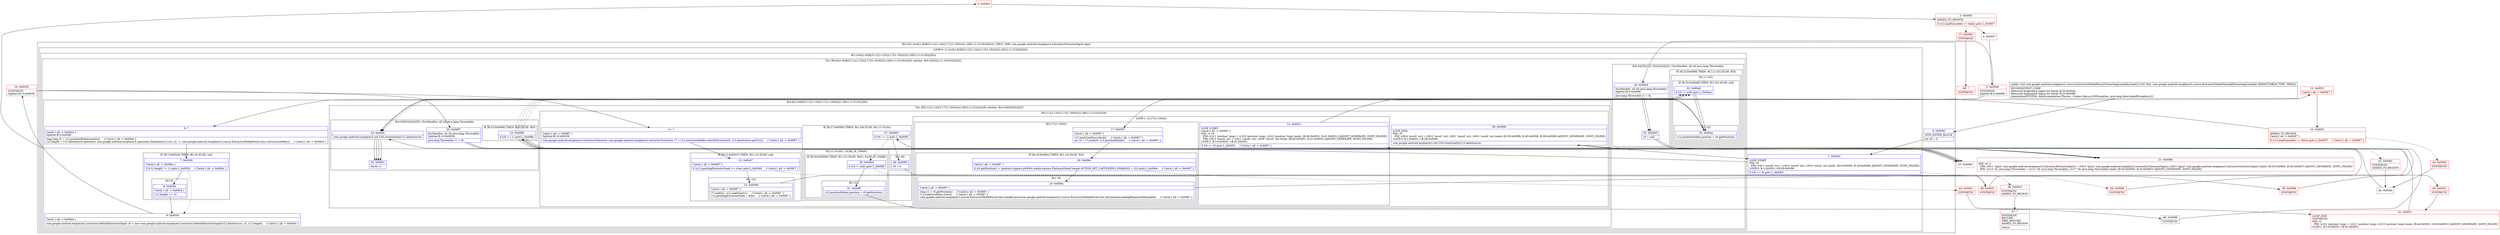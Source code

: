 digraph "CFG forcom.google.android.exoplayer2.source.ExtractorMediaPeriod.ExtractingLoadable.load()V" {
subgraph cluster_Region_1390636328 {
label = "R(2:0|(1:(4:6|(1:8)|9|(5:11|(1:13)|(2:17|(1:19)(0))|(1:28)(1:(1:31)(0))|29)))) | DECL_VAR: com.google.android.exoplayer2.extractor.ExtractorInput input\l";
node [shape=record,color=blue];
Node_0 [shape=record,label="{0\:\ 0x0000|MTH_ENTER_BLOCK\l|int r9 = 0\l}"];
subgraph cluster_LoopRegion_1469939940 {
label = "LOOP:0: (1:(4:6|(1:8)|9|(5:11|(1:13)|(2:17|(1:19)(0))|(1:28)(1:(1:31)(0))|29)))";
node [shape=record,color=blue];
Node_1 [shape=record,label="{1\:\ 0x0001|LOOP_START\lPHI: r9 \l  PHI: (r9v1 'result' int) = (r9v0 'result' int), (r9v4 'result' int) binds: [B:0:0x0000, B:29:0x0096] A[DONT_GENERATE, DONT_INLINE]\lLOOP:0: B:1:0x0001\-\>B:29:0x0096\l|if (r9 == 0) goto L_0x0003\l}"];
subgraph cluster_Region_1078648834 {
label = "R(1:(4:6|(1:8)|9|(5:11|(1:13)|(2:17|(1:19)(0))|(1:28)(1:(1:31)(0))|29)))";
node [shape=record,color=blue];
subgraph cluster_TryCatchRegion_1381757925 {
label = "Try: R(4:6|(1:8)|9|(5:11|(1:13)|(2:17|(1:19)(0))|(1:28)(1:(1:31)(0))|29)) catches: R(5:34|35|(1:(1:33))(0)|24|25)";
node [shape=record,color=blue];
subgraph cluster_Region_1317143553 {
label = "R(4:6|(1:8)|9|(5:11|(1:13)|(2:17|(1:19)(0))|(1:28)(1:(1:31)(0))|29))";
node [shape=record,color=blue];
Node_6 [shape=record,label="{6\:\ ?|Catch:\{ all \-\> 0x00b4 \}\lSplitter:B:5:0x0008\l|long long r2 = r12.positionHolder.position     \/\/ Catch:\{ all \-\> 0x00b4 \}\lr12.length = r12.dataSource.open(new com.google.android.exoplayer2.upstream.DataSpec(r12.uri, r2, \-1, com.google.android.exoplayer2.source.ExtractorMediaPeriod.this.customCacheKey))     \/\/ Catch:\{ all \-\> 0x00b4 \}\l}"];
subgraph cluster_IfRegion_541868934 {
label = "IF [B:7:0x0029] THEN: R(1:8) ELSE: null";
node [shape=record,color=blue];
Node_7 [shape=record,label="{7\:\ 0x0029|Catch:\{ all \-\> 0x00b4 \}\l|if (r12.length != \-1) goto L_0x002b     \/\/ Catch:\{ all \-\> 0x00b4 \}\l}"];
subgraph cluster_Region_2080901118 {
label = "R(1:8)";
node [shape=record,color=blue];
Node_8 [shape=record,label="{8\:\ 0x002b|Catch:\{ all \-\> 0x00b4 \}\l|r12.length += r2\l}"];
}
}
Node_9 [shape=record,label="{9\:\ 0x0030|Catch:\{ all \-\> 0x00b4 \}\l|com.google.android.exoplayer2.extractor.DefaultExtractorInput r0 = new com.google.android.exoplayer2.extractor.DefaultExtractorInput(r12.dataSource, r2, r12.length)     \/\/ Catch:\{ all \-\> 0x00b4 \}\l}"];
subgraph cluster_TryCatchRegion_1440708790 {
label = "Try: R(5:11|(1:13)|(2:17|(1:19)(0))|(1:28)(1:(1:31)(0))|29) catches: R(4:20|(0)(0)|24|25)";
node [shape=record,color=blue];
subgraph cluster_Region_31855938 {
label = "R(5:11|(1:13)|(2:17|(1:19)(0))|(1:28)(1:(1:31)(0))|29)";
node [shape=record,color=blue];
Node_11 [shape=record,label="{11\:\ ?|Catch:\{ all \-\> 0x0087 \}\lSplitter:B:10:0x0039\l|com.google.android.exoplayer2.extractor.Extractor com.google.android.exoplayer2.extractor.Extractor r7 = r12.extractorHolder.selectExtractor(r0, r12.dataSource.getUri())     \/\/ Catch:\{ all \-\> 0x0087 \}\l}"];
subgraph cluster_IfRegion_1115867391 {
label = "IF [B:12:0x0047] THEN: R(1:13) ELSE: null";
node [shape=record,color=blue];
Node_12 [shape=record,label="{12\:\ 0x0047|Catch:\{ all \-\> 0x0087 \}\l|if (r12.pendingExtractorSeek == true) goto L_0x0049     \/\/ Catch:\{ all \-\> 0x0087 \}\l}"];
subgraph cluster_Region_1794672867 {
label = "R(1:13)";
node [shape=record,color=blue];
Node_13 [shape=record,label="{13\:\ 0x0049|Catch:\{ all \-\> 0x0087 \}\l|r7.seek(r2, r12.seekTimeUs)     \/\/ Catch:\{ all \-\> 0x0087 \}\lr12.pendingExtractorSeek = false     \/\/ Catch:\{ all \-\> 0x0087 \}\l}"];
}
}
subgraph cluster_LoopRegion_1261011045 {
label = "LOOP:1: (2:17|(1:19)(0))";
node [shape=record,color=blue];
Node_14 [shape=record,label="{14\:\ 0x0051|LOOP_START\lCatch:\{ all \-\> 0x0087 \}\lPHI: r2 r9 \l  PHI: (r2v1 'position' long) = (r2v0 'position' long), (r2v2 'position' long) binds: [B:46:0x0051, B:41:0x0051] A[DONT_GENERATE, DONT_INLINE]\l  PHI: (r9v3 'result' int) = (r9v1 'result' int), (r9v6 'result' int) binds: [B:46:0x0051, B:41:0x0051] A[DONT_GENERATE, DONT_INLINE]\lLOOP:1: B:14:0x0051\-\>B:41:0x0051\l|if (r9 == 0) goto L_0x0053     \/\/ Catch:\{ all \-\> 0x0087 \}\l}"];
subgraph cluster_Region_606629667 {
label = "R(2:17|(1:19)(0))";
node [shape=record,color=blue];
Node_17 [shape=record,label="{17\:\ 0x0057|Catch:\{ all \-\> 0x0087 \}\l|r12.loadCondition.block()     \/\/ Catch:\{ all \-\> 0x0087 \}\lint r9 = r7.read(r0, r12.positionHolder)     \/\/ Catch:\{ all \-\> 0x0087 \}\l}"];
subgraph cluster_IfRegion_872692657 {
label = "IF [B:18:0x006c] THEN: R(1:19) ELSE: R(0)";
node [shape=record,color=blue];
Node_18 [shape=record,label="{18\:\ 0x006c|Catch:\{ all \-\> 0x0087 \}\l|if (r0.getPosition() \> (android.support.p000v4.media.session.PlaybackStateCompat.ACTION_SET_CAPTIONING_ENABLED + r2)) goto L_0x006e     \/\/ Catch:\{ all \-\> 0x0087 \}\l}"];
subgraph cluster_Region_1227853596 {
label = "R(1:19)";
node [shape=record,color=blue];
Node_19 [shape=record,label="{19\:\ 0x006e|Catch:\{ all \-\> 0x0087 \}\l|long r2 = r0.getPosition()     \/\/ Catch:\{ all \-\> 0x0087 \}\lr12.loadCondition.close()     \/\/ Catch:\{ all \-\> 0x0087 \}\lcom.google.android.exoplayer2.source.ExtractorMediaPeriod.this.handler.post(com.google.android.exoplayer2.source.ExtractorMediaPeriod.this.onContinueLoadingRequestedRunnable)     \/\/ Catch:\{ all \-\> 0x0087 \}\l}"];
}
subgraph cluster_Region_1338761105 {
label = "R(0)";
node [shape=record,color=blue];
}
}
}
}
subgraph cluster_IfRegion_1879614276 {
label = "IF [B:27:0x0093] THEN: R(1:28) ELSE: R(1:(1:31)(0))";
node [shape=record,color=blue];
Node_27 [shape=record,label="{27\:\ 0x0093|if (r9 == 1) goto L_0x0095\l}"];
subgraph cluster_Region_675501573 {
label = "R(1:28)";
node [shape=record,color=blue];
Node_28 [shape=record,label="{28\:\ 0x0095|r9 = 0\l}"];
}
subgraph cluster_Region_232383901 {
label = "R(1:(1:31)(0)) | ELSE_IF_CHAIN\l";
node [shape=record,color=blue];
subgraph cluster_IfRegion_594355800 {
label = "IF [B:30:0x009d] THEN: R(1:31) ELSE: R(0) | ELSE_IF_CHAIN\l";
node [shape=record,color=blue];
Node_30 [shape=record,label="{30\:\ 0x009d|if (r0 != null) goto L_0x009f\l}"];
subgraph cluster_Region_2013059066 {
label = "R(1:31)";
node [shape=record,color=blue];
Node_31 [shape=record,label="{31\:\ 0x009f|r12.positionHolder.position = r0.getPosition()\l}"];
}
subgraph cluster_Region_1717221827 {
label = "R(0)";
node [shape=record,color=blue];
}
}
}
}
Node_29 [shape=record,label="{29\:\ 0x0096|LOOP_END\lPHI: r9 \l  PHI: (r9v4 'result' int) = (r9v3 'result' int), (r9v3 'result' int), (r9v5 'result' int) binds: [B:39:0x0096, B:40:0x0096, B:38:0x0096] A[DONT_GENERATE, DONT_INLINE]\lLOOP:0: B:1:0x0001\-\>B:29:0x0096\l|com.google.android.exoplayer2.util.Util.closeQuietly(r12.dataSource)\l}"];
}
subgraph cluster_Region_619535768 {
label = "R(4:20|(0)(0)|24|25) | ExcHandler: all (th java.lang.Throwable)\l";
node [shape=record,color=blue];
Node_20 [shape=record,label="{20\:\ 0x0087|ExcHandler: all (th java.lang.Throwable)\lSplitter:B:10:0x0039\l|java.lang.Throwable r1 = th\l}"];
subgraph cluster_IfRegion_509488402 {
label = "IF [B:22:0x0089] THEN: R(0) ELSE: R(0)";
node [shape=record,color=blue];
Node_22 [shape=record,label="{22\:\ 0x0089|if (r9 == 1) goto L_0x008b\l}"];
subgraph cluster_Region_1861808315 {
label = "R(0)";
node [shape=record,color=blue];
}
subgraph cluster_Region_2133502361 {
label = "R(0)";
node [shape=record,color=blue];
}
}
Node_24 [shape=record,label="{24\:\ 0x008c|com.google.android.exoplayer2.util.Util.closeQuietly(r12.dataSource)\l}"];
Node_25 [shape=record,label="{25\:\ 0x0091|throw r1\l}"];
}
}
}
subgraph cluster_Region_533800682 {
label = "R(5:34|35|(1:(1:33))(0)|24|25) | ExcHandler: all (th java.lang.Throwable)\l";
node [shape=record,color=blue];
Node_34 [shape=record,label="{34\:\ 0x00b4|ExcHandler: all (th java.lang.Throwable)\lSplitter:B:5:0x0008\l|java.lang.Throwable r1 = th\l}"];
Node_35 [shape=record,label="{35\:\ 0x00b5|r0 = null\l}"];
subgraph cluster_IfRegion_748659618 {
label = "IF [B:22:0x0089] THEN: R(1:(1:33)) ELSE: R(0)";
node [shape=record,color=blue];
Node_22 [shape=record,label="{22\:\ 0x0089|if (r9 == 1) goto L_0x008b\l}"];
subgraph cluster_Region_1284346654 {
label = "R(1:(1:33))";
node [shape=record,color=blue];
subgraph cluster_IfRegion_37881482 {
label = "IF [B:32:0x00a8] THEN: R(1:33) ELSE: null";
node [shape=record,color=blue];
Node_32 [shape=record,label="{32\:\ 0x00a8|if (r0 != null) goto L_0x00aa\l}"];
subgraph cluster_Region_722879313 {
label = "R(1:33)";
node [shape=record,color=blue];
Node_33 [shape=record,label="{33\:\ 0x00aa|r12.positionHolder.position = r0.getPosition()\l}"];
}
}
}
subgraph cluster_Region_22696395 {
label = "R(0)";
node [shape=record,color=blue];
}
}
Node_24 [shape=record,label="{24\:\ 0x008c|com.google.android.exoplayer2.util.Util.closeQuietly(r12.dataSource)\l}"];
Node_25 [shape=record,label="{25\:\ 0x0091|throw r1\l}"];
}
}
}
}
}
subgraph cluster_Region_619535768 {
label = "R(4:20|(0)(0)|24|25) | ExcHandler: all (th java.lang.Throwable)\l";
node [shape=record,color=blue];
Node_20 [shape=record,label="{20\:\ 0x0087|ExcHandler: all (th java.lang.Throwable)\lSplitter:B:10:0x0039\l|java.lang.Throwable r1 = th\l}"];
subgraph cluster_IfRegion_509488402 {
label = "IF [B:22:0x0089] THEN: R(0) ELSE: R(0)";
node [shape=record,color=blue];
Node_22 [shape=record,label="{22\:\ 0x0089|if (r9 == 1) goto L_0x008b\l}"];
subgraph cluster_Region_1861808315 {
label = "R(0)";
node [shape=record,color=blue];
}
subgraph cluster_Region_2133502361 {
label = "R(0)";
node [shape=record,color=blue];
}
}
Node_24 [shape=record,label="{24\:\ 0x008c|com.google.android.exoplayer2.util.Util.closeQuietly(r12.dataSource)\l}"];
Node_25 [shape=record,label="{25\:\ 0x0091|throw r1\l}"];
}
subgraph cluster_Region_533800682 {
label = "R(5:34|35|(1:(1:33))(0)|24|25) | ExcHandler: all (th java.lang.Throwable)\l";
node [shape=record,color=blue];
Node_34 [shape=record,label="{34\:\ 0x00b4|ExcHandler: all (th java.lang.Throwable)\lSplitter:B:5:0x0008\l|java.lang.Throwable r1 = th\l}"];
Node_35 [shape=record,label="{35\:\ 0x00b5|r0 = null\l}"];
subgraph cluster_IfRegion_748659618 {
label = "IF [B:22:0x0089] THEN: R(1:(1:33)) ELSE: R(0)";
node [shape=record,color=blue];
Node_22 [shape=record,label="{22\:\ 0x0089|if (r9 == 1) goto L_0x008b\l}"];
subgraph cluster_Region_1284346654 {
label = "R(1:(1:33))";
node [shape=record,color=blue];
subgraph cluster_IfRegion_37881482 {
label = "IF [B:32:0x00a8] THEN: R(1:33) ELSE: null";
node [shape=record,color=blue];
Node_32 [shape=record,label="{32\:\ 0x00a8|if (r0 != null) goto L_0x00aa\l}"];
subgraph cluster_Region_722879313 {
label = "R(1:33)";
node [shape=record,color=blue];
Node_33 [shape=record,label="{33\:\ 0x00aa|r12.positionHolder.position = r0.getPosition()\l}"];
}
}
}
subgraph cluster_Region_22696395 {
label = "R(0)";
node [shape=record,color=blue];
}
}
Node_24 [shape=record,label="{24\:\ 0x008c|com.google.android.exoplayer2.util.Util.closeQuietly(r12.dataSource)\l}"];
Node_25 [shape=record,label="{25\:\ 0x0091|throw r1\l}"];
}
Node_2 [shape=record,color=red,label="{2\:\ 0x0003}"];
Node_3 [shape=record,color=red,label="{3\:\ 0x0005|ADDED_TO_REGION\l|if (r12.loadCanceled == false) goto L_0x0007\l}"];
Node_4 [shape=record,color=red,label="{4\:\ 0x0007}"];
Node_5 [shape=record,color=red,label="{5\:\ 0x0008|SYNTHETIC\lSplitter:B:5:0x0008\l}"];
Node_10 [shape=record,color=red,label="{10\:\ 0x0039|SYNTHETIC\lSplitter:B:10:0x0039\l}"];
Node_15 [shape=record,color=red,label="{15\:\ 0x0053|Catch:\{ all \-\> 0x0087 \}\l}"];
Node_16 [shape=record,color=red,label="{16\:\ 0x0055|ADDED_TO_REGION\lCatch:\{ all \-\> 0x0087 \}\l|if (r12.loadCanceled == false) goto L_0x0057     \/\/ Catch:\{ all \-\> 0x0087 \}\l}"];
Node_21 [shape=record,color=red,label="{21\:\ 0x0088|PHI: r0 r1 \l  PHI: (r0v1 'input' com.google.android.exoplayer2.extractor.ExtractorInput) = (r0v0 'input' com.google.android.exoplayer2.extractor.ExtractorInput), (r0v3 'input' com.google.android.exoplayer2.extractor.ExtractorInput) binds: [B:35:0x00b5, B:20:0x0087] A[DONT_GENERATE, DONT_INLINE]\l  PHI: (r1v2 'th' java.lang.Throwable) = (r1v1 'th' java.lang.Throwable), (r1v7 'th' java.lang.Throwable) binds: [B:35:0x00b5, B:20:0x0087] A[DONT_GENERATE, DONT_INLINE]\l}"];
Node_23 [shape=record,color=red,label="{23\:\ 0x008b}"];
Node_26 [shape=record,color=red,label="{26\:\ 0x0092}"];
Node_36 [shape=record,color=red,label="{36\:\ 0x00b3|SYNTHETIC\lADDED_TO_REGION\l}"];
Node_37 [shape=record,color=red,label="{37\:\ 0x00b3|SYNTHETIC\l}"];
Node_38 [shape=record,color=red,label="{38\:\ 0x0096|SYNTHETIC\l}"];
Node_39 [shape=record,color=red,label="{39\:\ 0x0096|SYNTHETIC\l}"];
Node_40 [shape=record,color=red,label="{40\:\ 0x0096|SYNTHETIC\l}"];
Node_41 [shape=record,color=red,label="{41\:\ 0x0051|LOOP_END\lSYNTHETIC\lPHI: r2 \l  PHI: (r2v2 'position' long) = (r2v1 'position' long), (r2v3 'position' long) binds: [B:44:0x0051, B:45:0x0051] A[DONT_GENERATE, DONT_INLINE]\lLOOP:1: B:14:0x0051\-\>B:41:0x0051\l}"];
Node_42 [shape=record,color=red,label="{42\:\ 0x0092|SYNTHETIC\lADDED_TO_REGION\l}"];
Node_43 [shape=record,color=red,label="{43\:\ 0x0092|SYNTHETIC\l}"];
Node_44 [shape=record,color=red,label="{44\:\ 0x0051|SYNTHETIC\l}"];
Node_45 [shape=record,color=red,label="{45\:\ 0x0051|SYNTHETIC\l}"];
Node_46 [shape=record,color=red,label="{46\:\ 0x0051|SYNTHETIC\l}"];
Node_47 [shape=record,color=red,label="{47\:\ ?|SYNTHETIC\lRETURN\lORIG_RETURN\lADDED_TO_REGION\l|return\l}"];
Node_48 [shape=record,color=red,label="{48\:\ ?|SYNTHETIC\l}"];
MethodNode[shape=record,label="{public void com.google.android.exoplayer2.source.ExtractorMediaPeriod.ExtractingLoadable.load((r12v0 'this' com.google.android.exoplayer2.source.ExtractorMediaPeriod$ExtractingLoadable A[IMMUTABLE_TYPE, THIS]))  | INCONSISTENT_CODE\lRemoved duplicated region for block: B:32:0x00a8 \lRemoved duplicated region for block: B:23:0x008b \lAnnotation[SYSTEM, dalvik.annotation.Throws, \{value=[java.io.IOException, java.lang.InterruptedException]\}]\l}"];
MethodNode -> Node_0;
Node_0 -> Node_1;
Node_1 -> Node_2;
Node_1 -> Node_36[style=dashed];
Node_6 -> Node_7;
Node_7 -> Node_8;
Node_7 -> Node_9[style=dashed];
Node_8 -> Node_9;
Node_9 -> Node_10;
Node_11 -> Node_12;
Node_12 -> Node_13;
Node_12 -> Node_46[style=dashed];
Node_13 -> Node_46;
Node_14 -> Node_15;
Node_14 -> Node_42[style=dashed];
Node_17 -> Node_18;
Node_18 -> Node_19;
Node_18 -> Node_44[style=dashed];
Node_19 -> Node_45;
Node_27 -> Node_28;
Node_27 -> Node_30[style=dashed];
Node_28 -> Node_38;
Node_30 -> Node_31;
Node_30 -> Node_39[style=dashed];
Node_31 -> Node_40;
Node_29 -> Node_1;
Node_20 -> Node_21;
Node_22 -> Node_23;
Node_22 -> Node_32[style=dashed];
Node_24 -> Node_25;
Node_34 -> Node_35;
Node_35 -> Node_21;
Node_22 -> Node_23;
Node_22 -> Node_32[style=dashed];
Node_32 -> Node_24[style=dashed];
Node_32 -> Node_33;
Node_33 -> Node_24;
Node_24 -> Node_25;
Node_20 -> Node_21;
Node_22 -> Node_23;
Node_22 -> Node_32[style=dashed];
Node_24 -> Node_25;
Node_34 -> Node_35;
Node_35 -> Node_21;
Node_22 -> Node_23;
Node_22 -> Node_32[style=dashed];
Node_32 -> Node_24[style=dashed];
Node_32 -> Node_33;
Node_33 -> Node_24;
Node_24 -> Node_25;
Node_2 -> Node_3;
Node_3 -> Node_4;
Node_3 -> Node_37[style=dashed];
Node_4 -> Node_5;
Node_5 -> Node_6;
Node_5 -> Node_34;
Node_10 -> Node_11;
Node_10 -> Node_20;
Node_15 -> Node_16;
Node_16 -> Node_17;
Node_16 -> Node_43[style=dashed];
Node_21 -> Node_22;
Node_23 -> Node_24;
Node_26 -> Node_27;
Node_36 -> Node_47;
Node_37 -> Node_48;
Node_38 -> Node_29;
Node_39 -> Node_29;
Node_40 -> Node_29;
Node_41 -> Node_14;
Node_42 -> Node_26;
Node_43 -> Node_26;
Node_44 -> Node_41;
Node_45 -> Node_41;
Node_46 -> Node_14;
}

